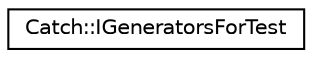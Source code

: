 digraph "Graphical Class Hierarchy"
{
  edge [fontname="Helvetica",fontsize="10",labelfontname="Helvetica",labelfontsize="10"];
  node [fontname="Helvetica",fontsize="10",shape=record];
  rankdir="LR";
  Node1 [label="Catch::IGeneratorsForTest",height=0.2,width=0.4,color="black", fillcolor="white", style="filled",URL="$d1/d47/structCatch_1_1IGeneratorsForTest.html"];
}
